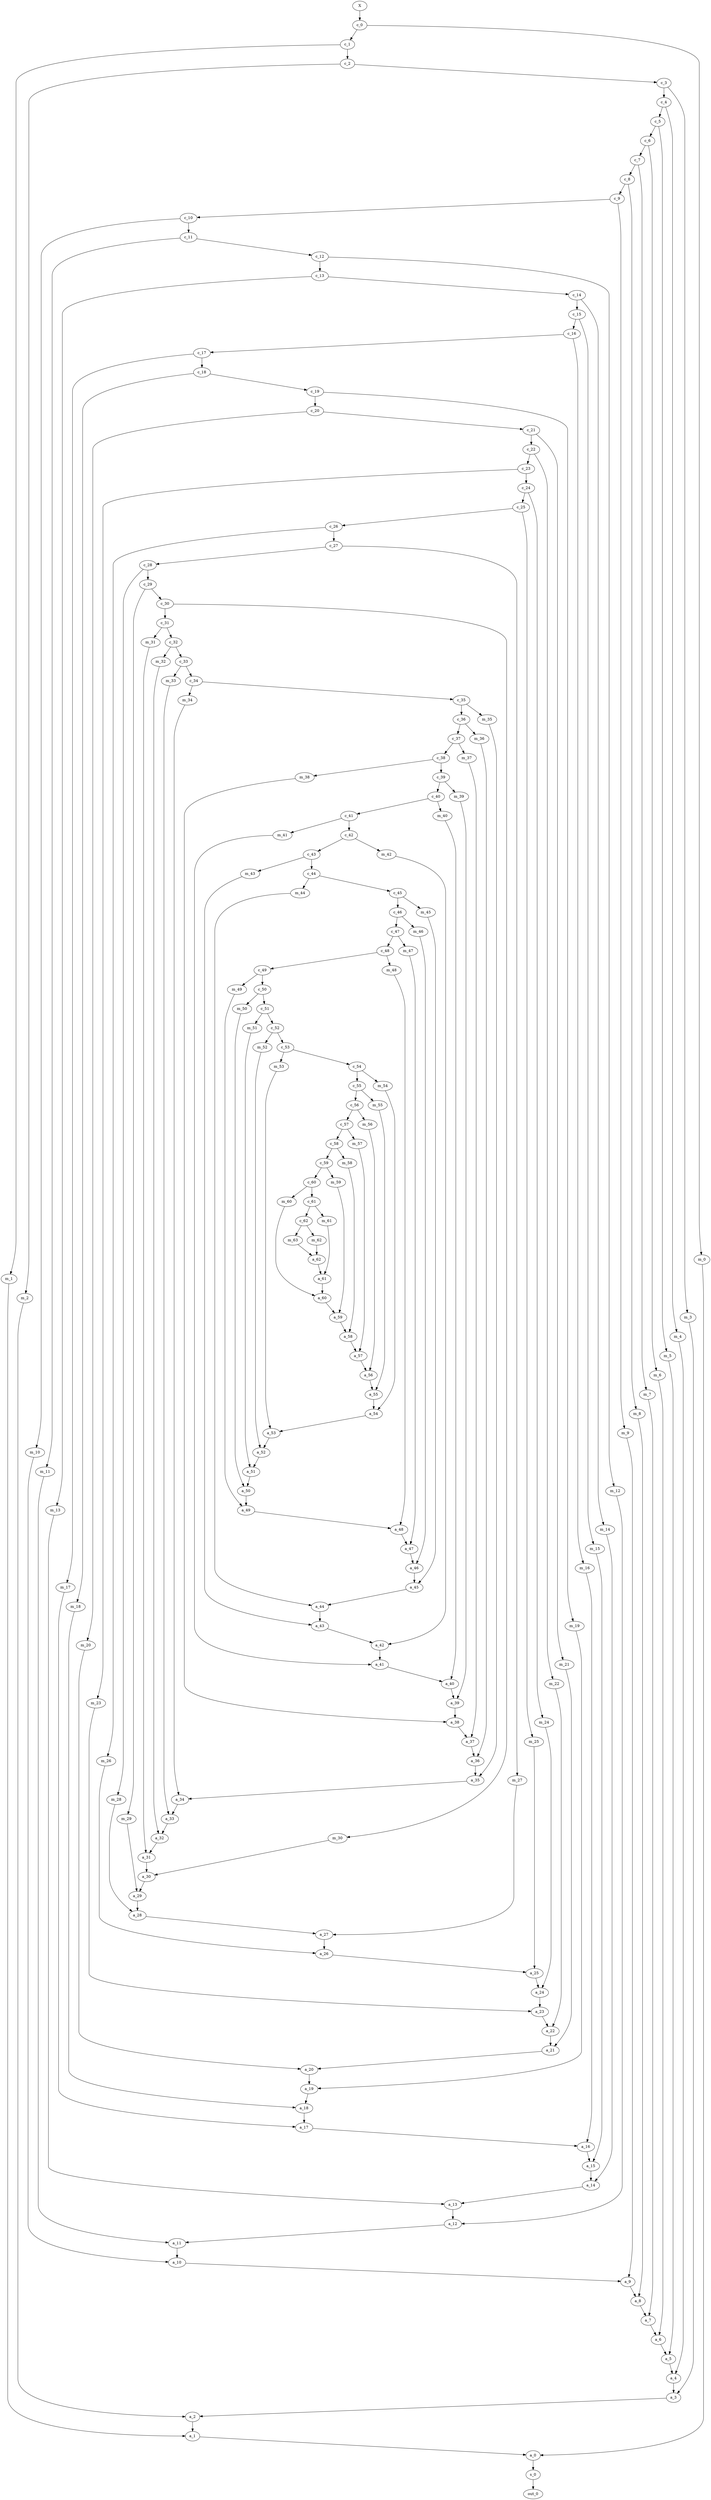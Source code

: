 digraph Fir64 {
	m_2 [label = m_2 ];
	s_0 [label = s_0 ];
	a_47 [label = a_47 ];
	c_22 [label = c_22 ];
	m_38 [label = m_38 ];
	m_17 [label = m_17 ];
	m_32 [label = m_32 ];
	a_53 [label = a_53 ];
	m_23 [label = m_23 ];
	c_28 [label = c_28 ];
	c_10 [label = c_10 ];
	m_52 [label = m_52 ];
	X [label = X ];
	a_21 [label = a_21 ];
	a_38 [label = a_38 ];
	a_44 [label = a_44 ];
	m_33 [label = m_33 ];
	a_5 [label = a_5 ];
	a_29 [label = a_29 ];
	a_25 [label = a_25 ];
	a_7 [label = a_7 ];
	c_48 [label = c_48 ];
	a_34 [label = a_34 ];
	c_17 [label = c_17 ];
	m_41 [label = m_41 ];
	c_47 [label = c_47 ];
	a_15 [label = a_15 ];
	c_58 [label = c_58 ];
	a_33 [label = a_33 ];
	c_57 [label = c_57 ];
	c_0 [label = c_0 ];
	m_63 [label = m_63 ];
	c_43 [label = c_43 ];
	c_9 [label = c_9 ];
	a_48 [label = a_48 ];
	c_15 [label = c_15 ];
	a_40 [label = a_40 ];
	a_19 [label = a_19 ];
	m_8 [label = m_8 ];
	a_3 [label = a_3 ];
	c_62 [label = c_62 ];
	a_43 [label = a_43 ];
	c_16 [label = c_16 ];
	m_14 [label = m_14 ];
	c_55 [label = c_55 ];
	a_28 [label = a_28 ];
	m_28 [label = m_28 ];
	c_56 [label = c_56 ];
	c_7 [label = c_7 ];
	a_24 [label = a_24 ];
	c_53 [label = c_53 ];
	m_57 [label = m_57 ];
	m_50 [label = m_50 ];
	m_15 [label = m_15 ];
	a_39 [label = a_39 ];
	c_4 [label = c_4 ];
	c_37 [label = c_37 ];
	a_31 [label = a_31 ];
	a_0 [label = a_0 ];
	a_55 [label = a_55 ];
	m_60 [label = m_60 ];
	a_23 [label = a_23 ];
	c_59 [label = c_59 ];
	a_41 [label = a_41 ];
	c_46 [label = c_46 ];
	m_29 [label = m_29 ];
	c_34 [label = c_34 ];
	a_46 [label = a_46 ];
	m_34 [label = m_34 ];
	m_26 [label = m_26 ];
	m_43 [label = m_43 ];
	c_23 [label = c_23 ];
	a_1 [label = a_1 ];
	a_10 [label = a_10 ];
	a_59 [label = a_59 ];
	m_16 [label = m_16 ];
	m_61 [label = m_61 ];
	m_3 [label = m_3 ];
	m_46 [label = m_46 ];
	a_36 [label = a_36 ];
	c_6 [label = c_6 ];
	c_25 [label = c_25 ];
	c_26 [label = c_26 ];
	m_62 [label = m_62 ];
	c_51 [label = c_51 ];
	c_40 [label = c_40 ];
	a_20 [label = a_20 ];
	m_45 [label = m_45 ];
	c_60 [label = c_60 ];
	c_39 [label = c_39 ];
	m_47 [label = m_47 ];
	a_50 [label = a_50 ];
	c_20 [label = c_20 ];
	m_20 [label = m_20 ];
	m_39 [label = m_39 ];
	m_5 [label = m_5 ];
	c_41 [label = c_41 ];
	a_51 [label = a_51 ];
	a_57 [label = a_57 ];
	m_1 [label = m_1 ];
	m_13 [label = m_13 ];
	c_49 [label = c_49 ];
	c_31 [label = c_31 ];
	m_49 [label = m_49 ];
	a_42 [label = a_42 ];
	c_38 [label = c_38 ];
	m_44 [label = m_44 ];
	a_9 [label = a_9 ];
	a_13 [label = a_13 ];
	m_30 [label = m_30 ];
	m_11 [label = m_11 ];
	c_33 [label = c_33 ];
	m_56 [label = m_56 ];
	m_36 [label = m_36 ];
	a_26 [label = a_26 ];
	c_45 [label = c_45 ];
	c_30 [label = c_30 ];
	c_5 [label = c_5 ];
	a_54 [label = a_54 ];
	a_22 [label = a_22 ];
	a_8 [label = a_8 ];
	c_18 [label = c_18 ];
	c_12 [label = c_12 ];
	a_52 [label = a_52 ];
	m_6 [label = m_6 ];
	c_8 [label = c_8 ];
	m_59 [label = m_59 ];
	m_51 [label = m_51 ];
	c_61 [label = c_61 ];
	m_4 [label = m_4 ];
	m_10 [label = m_10 ];
	c_13 [label = c_13 ];
	a_17 [label = a_17 ];
	c_21 [label = c_21 ];
	out_0 [label = out_0 ];
	m_55 [label = m_55 ];
	a_16 [label = a_16 ];
	a_49 [label = a_49 ];
	a_62 [label = a_62 ];
	m_40 [label = m_40 ];
	m_9 [label = m_9 ];
	a_4 [label = a_4 ];
	a_18 [label = a_18 ];
	c_29 [label = c_29 ];
	c_14 [label = c_14 ];
	c_3 [label = c_3 ];
	a_32 [label = a_32 ];
	m_54 [label = m_54 ];
	m_27 [label = m_27 ];
	c_1 [label = c_1 ];
	c_36 [label = c_36 ];
	a_6 [label = a_6 ];
	m_24 [label = m_24 ];
	a_27 [label = a_27 ];
	m_7 [label = m_7 ];
	m_48 [label = m_48 ];
	c_42 [label = c_42 ];
	m_12 [label = m_12 ];
	m_37 [label = m_37 ];
	a_56 [label = a_56 ];
	a_30 [label = a_30 ];
	c_44 [label = c_44 ];
	a_37 [label = a_37 ];
	m_31 [label = m_31 ];
	c_27 [label = c_27 ];
	c_11 [label = c_11 ];
	c_35 [label = c_35 ];
	c_52 [label = c_52 ];
	m_53 [label = m_53 ];
	c_32 [label = c_32 ];
	a_12 [label = a_12 ];
	a_58 [label = a_58 ];
	m_19 [label = m_19 ];
	m_42 [label = m_42 ];
	a_2 [label = a_2 ];
	m_18 [label = m_18 ];
	a_61 [label = a_61 ];
	c_54 [label = c_54 ];
	m_25 [label = m_25 ];
	c_50 [label = c_50 ];
	m_0 [label = m_0 ];
	m_58 [label = m_58 ];
	m_35 [label = m_35 ];
	a_60 [label = a_60 ];
	a_45 [label = a_45 ];
	a_35 [label = a_35 ];
	m_22 [label = m_22 ];
	c_19 [label = c_19 ];
	a_14 [label = a_14 ];
	c_24 [label = c_24 ];
	m_21 [label = m_21 ];
	c_2 [label = c_2 ];
	a_11 [label = a_11 ];
	a_59->a_58 [ name = 0 ];
	m_31->a_31 [ name = 1 ];
	c_13->c_14 [ name = 2 ];
	m_4->a_4 [ name = 3 ];
	c_20->m_20 [ name = 4 ];
	c_9->c_10 [ name = 5 ];
	c_12->m_12 [ name = 6 ];
	m_46->a_46 [ name = 7 ];
	a_38->a_37 [ name = 8 ];
	a_3->a_2 [ name = 9 ];
	m_49->a_49 [ name = 10 ];
	m_11->a_11 [ name = 11 ];
	c_27->c_28 [ name = 12 ];
	c_42->c_43 [ name = 13 ];
	c_29->c_30 [ name = 14 ];
	c_14->m_14 [ name = 15 ];
	c_7->m_7 [ name = 16 ];
	a_12->a_11 [ name = 17 ];
	c_11->m_11 [ name = 18 ];
	m_57->a_57 [ name = 19 ];
	a_25->a_24 [ name = 20 ];
	c_47->m_47 [ name = 21 ];
	c_17->m_17 [ name = 22 ];
	m_61->a_61 [ name = 23 ];
	m_16->a_16 [ name = 24 ];
	c_53->m_53 [ name = 25 ];
	m_37->a_37 [ name = 26 ];
	m_53->a_53 [ name = 27 ];
	c_41->c_42 [ name = 28 ];
	c_30->c_31 [ name = 29 ];
	a_28->a_27 [ name = 30 ];
	m_22->a_22 [ name = 31 ];
	c_52->c_53 [ name = 32 ];
	m_14->a_14 [ name = 33 ];
	a_40->a_39 [ name = 34 ];
	m_59->a_59 [ name = 35 ];
	c_41->m_41 [ name = 36 ];
	a_21->a_20 [ name = 37 ];
	c_45->c_46 [ name = 38 ];
	c_23->c_24 [ name = 39 ];
	c_48->m_48 [ name = 40 ];
	m_24->a_24 [ name = 41 ];
	c_34->m_34 [ name = 42 ];
	a_5->a_4 [ name = 43 ];
	c_62->m_62 [ name = 44 ];
	c_43->c_44 [ name = 45 ];
	m_58->a_58 [ name = 46 ];
	c_4->m_4 [ name = 47 ];
	c_47->c_48 [ name = 48 ];
	c_29->m_29 [ name = 49 ];
	c_7->c_8 [ name = 50 ];
	m_45->a_45 [ name = 51 ];
	a_52->a_51 [ name = 52 ];
	a_13->a_12 [ name = 53 ];
	c_37->m_37 [ name = 54 ];
	m_55->a_55 [ name = 55 ];
	a_15->a_14 [ name = 56 ];
	c_58->m_58 [ name = 57 ];
	a_2->a_1 [ name = 58 ];
	c_38->c_39 [ name = 59 ];
	a_4->a_3 [ name = 60 ];
	s_0->out_0 [ name = 61 ];
	c_2->c_3 [ name = 62 ];
	c_59->m_59 [ name = 63 ];
	m_6->a_6 [ name = 64 ];
	m_41->a_41 [ name = 65 ];
	c_17->c_18 [ name = 66 ];
	c_28->c_29 [ name = 67 ];
	m_56->a_56 [ name = 68 ];
	c_40->m_40 [ name = 69 ];
	a_41->a_40 [ name = 70 ];
	c_38->m_38 [ name = 71 ];
	c_20->c_21 [ name = 72 ];
	a_32->a_31 [ name = 73 ];
	c_5->c_6 [ name = 74 ];
	c_15->m_15 [ name = 75 ];
	a_42->a_41 [ name = 76 ];
	a_37->a_36 [ name = 77 ];
	c_35->c_36 [ name = 78 ];
	a_46->a_45 [ name = 79 ];
	c_43->m_43 [ name = 80 ];
	c_46->m_46 [ name = 81 ];
	c_51->m_51 [ name = 82 ];
	a_50->a_49 [ name = 83 ];
	c_56->c_57 [ name = 84 ];
	c_54->m_54 [ name = 85 ];
	c_22->m_22 [ name = 86 ];
	a_33->a_32 [ name = 87 ];
	m_19->a_19 [ name = 88 ];
	c_46->c_47 [ name = 89 ];
	a_53->a_52 [ name = 90 ];
	m_12->a_12 [ name = 91 ];
	c_6->c_7 [ name = 92 ];
	c_49->m_49 [ name = 93 ];
	m_38->a_38 [ name = 94 ];
	c_55->c_56 [ name = 95 ];
	a_22->a_21 [ name = 96 ];
	c_44->m_44 [ name = 97 ];
	c_57->c_58 [ name = 98 ];
	c_23->m_23 [ name = 99 ];
	a_56->a_55 [ name = 100 ];
	m_20->a_20 [ name = 101 ];
	c_21->c_22 [ name = 102 ];
	c_15->c_16 [ name = 103 ];
	c_36->m_36 [ name = 104 ];
	m_63->a_62 [ name = 105 ];
	X->c_0 [ name = 106 ];
	a_60->a_59 [ name = 107 ];
	m_0->a_0 [ name = 108 ];
	m_28->a_28 [ name = 109 ];
	a_1->a_0 [ name = 110 ];
	c_13->m_13 [ name = 111 ];
	m_60->a_60 [ name = 112 ];
	c_60->c_61 [ name = 113 ];
	c_10->m_10 [ name = 114 ];
	m_17->a_17 [ name = 115 ];
	c_4->c_5 [ name = 116 ];
	c_22->c_23 [ name = 117 ];
	m_21->a_21 [ name = 118 ];
	a_11->a_10 [ name = 119 ];
	c_27->m_27 [ name = 120 ];
	c_51->c_52 [ name = 121 ];
	c_26->m_26 [ name = 122 ];
	a_57->a_56 [ name = 123 ];
	c_55->m_55 [ name = 124 ];
	a_17->a_16 [ name = 125 ];
	c_14->c_15 [ name = 126 ];
	c_24->c_25 [ name = 127 ];
	c_53->c_54 [ name = 128 ];
	m_7->a_7 [ name = 129 ];
	a_6->a_5 [ name = 130 ];
	a_61->a_60 [ name = 131 ];
	a_23->a_22 [ name = 132 ];
	c_6->m_6 [ name = 133 ];
	a_19->a_18 [ name = 134 ];
	m_33->a_33 [ name = 135 ];
	a_43->a_42 [ name = 136 ];
	c_34->c_35 [ name = 137 ];
	c_40->c_41 [ name = 138 ];
	m_26->a_26 [ name = 139 ];
	a_31->a_30 [ name = 140 ];
	a_20->a_19 [ name = 141 ];
	m_5->a_5 [ name = 142 ];
	c_52->m_52 [ name = 143 ];
	c_1->m_1 [ name = 144 ];
	c_58->c_59 [ name = 145 ];
	c_60->m_60 [ name = 146 ];
	a_24->a_23 [ name = 147 ];
	m_2->a_2 [ name = 148 ];
	c_8->m_8 [ name = 149 ];
	m_54->a_54 [ name = 150 ];
	a_30->a_29 [ name = 151 ];
	m_44->a_44 [ name = 152 ];
	c_54->c_55 [ name = 153 ];
	c_12->c_13 [ name = 154 ];
	c_16->m_16 [ name = 155 ];
	m_40->a_40 [ name = 156 ];
	a_36->a_35 [ name = 157 ];
	a_0->s_0 [ name = 158 ];
	c_1->c_2 [ name = 159 ];
	m_13->a_13 [ name = 160 ];
	c_21->m_21 [ name = 161 ];
	c_49->c_50 [ name = 162 ];
	a_7->a_6 [ name = 163 ];
	m_47->a_47 [ name = 164 ];
	m_3->a_3 [ name = 165 ];
	m_35->a_35 [ name = 166 ];
	a_62->a_61 [ name = 167 ];
	c_19->m_19 [ name = 168 ];
	a_55->a_54 [ name = 169 ];
	c_3->c_4 [ name = 170 ];
	c_48->c_49 [ name = 171 ];
	a_54->a_53 [ name = 172 ];
	m_32->a_32 [ name = 173 ];
	c_61->c_62 [ name = 174 ];
	a_26->a_25 [ name = 175 ];
	m_39->a_39 [ name = 176 ];
	m_34->a_34 [ name = 177 ];
	c_37->c_38 [ name = 178 ];
	a_34->a_33 [ name = 179 ];
	c_18->m_18 [ name = 180 ];
	a_14->a_13 [ name = 181 ];
	c_50->c_51 [ name = 182 ];
	c_33->m_33 [ name = 183 ];
	c_35->m_35 [ name = 184 ];
	c_62->m_63 [ name = 185 ];
	m_10->a_10 [ name = 186 ];
	c_39->m_39 [ name = 187 ];
	c_32->m_32 [ name = 188 ];
	c_31->m_31 [ name = 189 ];
	c_30->m_30 [ name = 190 ];
	c_57->m_57 [ name = 191 ];
	a_10->a_9 [ name = 192 ];
	a_18->a_17 [ name = 193 ];
	c_31->c_32 [ name = 194 ];
	m_48->a_48 [ name = 195 ];
	m_18->a_18 [ name = 196 ];
	m_42->a_42 [ name = 197 ];
	c_39->c_40 [ name = 198 ];
	c_44->c_45 [ name = 199 ];
	m_1->a_1 [ name = 200 ];
	a_47->a_46 [ name = 201 ];
	a_27->a_26 [ name = 202 ];
	c_0->m_0 [ name = 203 ];
	c_18->c_19 [ name = 204 ];
	c_33->c_34 [ name = 205 ];
	c_5->m_5 [ name = 206 ];
	m_9->a_9 [ name = 207 ];
	c_24->m_24 [ name = 208 ];
	m_62->a_62 [ name = 209 ];
	c_56->m_56 [ name = 210 ];
	a_44->a_43 [ name = 211 ];
	m_8->a_8 [ name = 212 ];
	a_9->a_8 [ name = 213 ];
	c_0->c_1 [ name = 214 ];
	m_27->a_27 [ name = 215 ];
	c_26->c_27 [ name = 216 ];
	c_19->c_20 [ name = 217 ];
	c_25->m_25 [ name = 218 ];
	a_29->a_28 [ name = 219 ];
	c_16->c_17 [ name = 220 ];
	c_9->m_9 [ name = 221 ];
	a_35->a_34 [ name = 222 ];
	c_50->m_50 [ name = 223 ];
	m_25->a_25 [ name = 224 ];
	m_15->a_15 [ name = 225 ];
	c_59->c_60 [ name = 226 ];
	m_30->a_30 [ name = 227 ];
	m_50->a_50 [ name = 228 ];
	a_8->a_7 [ name = 229 ];
	c_32->c_33 [ name = 230 ];
	c_42->m_42 [ name = 231 ];
	c_25->c_26 [ name = 232 ];
	c_8->c_9 [ name = 233 ];
	a_49->a_48 [ name = 234 ];
	c_36->c_37 [ name = 235 ];
	c_3->m_3 [ name = 236 ];
	m_36->a_36 [ name = 237 ];
	c_11->c_12 [ name = 238 ];
	a_48->a_47 [ name = 239 ];
	m_29->a_29 [ name = 240 ];
	m_23->a_23 [ name = 241 ];
	m_51->a_51 [ name = 242 ];
	a_58->a_57 [ name = 243 ];
	a_39->a_38 [ name = 244 ];
	a_16->a_15 [ name = 245 ];
	a_45->a_44 [ name = 246 ];
	m_52->a_52 [ name = 247 ];
	c_2->m_2 [ name = 248 ];
	c_10->c_11 [ name = 249 ];
	a_51->a_50 [ name = 250 ];
	m_43->a_43 [ name = 251 ];
	c_61->m_61 [ name = 252 ];
	c_28->m_28 [ name = 253 ];
	c_45->m_45 [ name = 254 ];
}